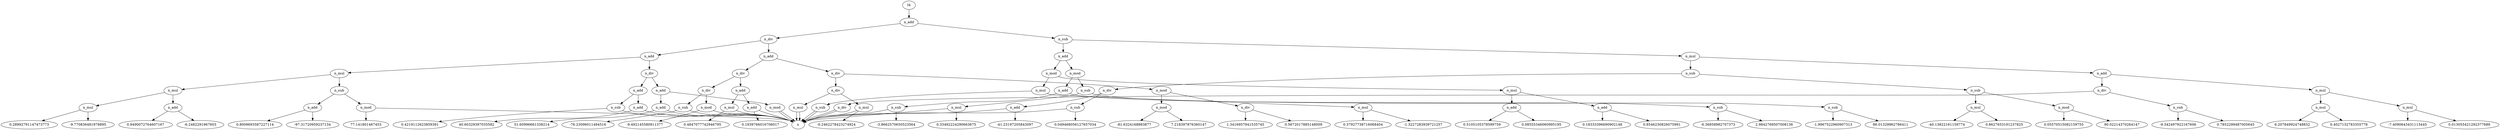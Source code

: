  digraph G1030 {
N1030 [label="I4"];
N1030 -> N1031;
N1031 [label="n_add"];
N1031 -> N1032;
N1032 [label="n_div"];
N1032 -> N1033;
N1033 [label="n_add"];
N1033 -> N1034;
N1034 [label="n_mul"];
N1034 -> N1035;
N1035 [label="n_mul"];
N1035 -> N1036;
N1036 [label="n_mul"];
N1036 -> N1037;
N1037 [label="0.28992791147473773"];
N1036 -> N1038;
N1038 [label="-9.770836481978895"];
N1035 -> N1039;
N1039 [label="n_add"];
N1039 -> N1040;
N1040 [label="0.9490072764607167"];
N1039 -> N1041;
N1041 [label="-6.2482291967603"];
N1034 -> N1042;
N1042 [label="n_sub"];
N1042 -> N1043;
N1043 [label="n_add"];
N1043 -> N1044;
N1044 [label="0.8009693587227114"];
N1043 -> N1045;
N1045 [label="-97.31720959237134"];
N1042 -> N1046;
N1046 [label="n_mod"];
N1046 -> N1047;
N1047 [label="77.141801467453"];
N1046 -> N4;
N4 [label="x"];
N1033 -> N1048;
N1048 [label="n_div"];
N1048 -> N1049;
N1049 [label="n_add"];
N1049 -> N1050;
N1050 [label="n_sub"];
N1050 -> N4;
N4 [label="x"];
N1050 -> N1051;
N1051 [label="0.4219112623859391"];
N1049 -> N1052;
N1052 [label="n_add"];
N1052 -> N1053;
N1053 [label="40.60329397035582"];
N1052 -> N4;
N4 [label="x"];
N1048 -> N1054;
N1054 [label="n_add"];
N1054 -> N1055;
N1055 [label="n_mod"];
N1055 -> N4;
N4 [label="x"];
N1055 -> N4;
N4 [label="x"];
N1054 -> N1056;
N1056 [label="n_add"];
N1056 -> N1057;
N1057 [label="51.60996661338214"];
N1056 -> N4;
N4 [label="x"];
N1032 -> N1058;
N1058 [label="n_add"];
N1058 -> N1059;
N1059 [label="n_div"];
N1059 -> N1060;
N1060 [label="n_div"];
N1060 -> N1061;
N1061 [label="n_sub"];
N1061 -> N1062;
N1062 [label="-76.23096011494516"];
N1061 -> N4;
N4 [label="x"];
N1060 -> N1063;
N1063 [label="n_mod"];
N1063 -> N1064;
N1064 [label="-9.492145580911377"];
N1063 -> N4;
N4 [label="x"];
N1059 -> N1065;
N1065 [label="n_add"];
N1065 -> N1066;
N1066 [label="n_mul"];
N1066 -> N4;
N4 [label="x"];
N1066 -> N1067;
N1067 [label="0.4847077742946795"];
N1065 -> N1068;
N1068 [label="n_add"];
N1068 -> N1069;
N1069 [label="0.1939766016706017"];
N1068 -> N4;
N4 [label="x"];
N1058 -> N1070;
N1070 [label="n_div"];
N1070 -> N1071;
N1071 [label="n_div"];
N1071 -> N1072;
N1072 [label="n_mul"];
N1072 -> N1073;
N1073 [label="-0.2462278423274924"];
N1072 -> N4;
N4 [label="x"];
N1071 -> N1074;
N1074 [label="n_mul"];
N1074 -> N4;
N4 [label="x"];
N1074 -> N4;
N4 [label="x"];
N1070 -> N1075;
N1075 [label="n_mod"];
N1075 -> N1076;
N1076 [label="n_mod"];
N1076 -> N1077;
N1077 [label="-81.6324168883877"];
N1076 -> N1078;
N1078 [label="7.218397876360147"];
N1075 -> N1079;
N1079 [label="n_div"];
N1079 -> N1080;
N1080 [label="1.3416957941535745"];
N1079 -> N1081;
N1081 [label="0.5672017885148009"];
N1031 -> N1082;
N1082 [label="n_sub"];
N1082 -> N1083;
N1083 [label="n_add"];
N1083 -> N1084;
N1084 [label="n_mod"];
N1084 -> N1085;
N1085 [label="n_mul"];
N1085 -> N1086;
N1086 [label="n_add"];
N1086 -> N1087;
N1087 [label="0.5105105378599759"];
N1086 -> N1088;
N1088 [label="0.08555346060995195"];
N1085 -> N1089;
N1089 [label="n_add"];
N1089 -> N1090;
N1090 [label="0.18333396690902148"];
N1089 -> N1091;
N1091 [label="0.8546230826075991"];
N1084 -> N1092;
N1092 [label="n_mul"];
N1092 -> N1093;
N1093 [label="n_sub"];
N1093 -> N4;
N4 [label="x"];
N1093 -> N4;
N4 [label="x"];
N1092 -> N1094;
N1094 [label="n_mul"];
N1094 -> N1095;
N1095 [label="0.37927738716068404"];
N1094 -> N1096;
N1096 [label="-1.3227283939721257"];
N1083 -> N1097;
N1097 [label="n_mod"];
N1097 -> N1098;
N1098 [label="n_add"];
N1098 -> N1099;
N1099 [label="n_sub"];
N1099 -> N1100;
N1100 [label="-3.8662570650523564"];
N1099 -> N4;
N4 [label="x"];
N1098 -> N1101;
N1101 [label="n_sub"];
N1101 -> N1102;
N1102 [label="-6.36858982707373"];
N1101 -> N1103;
N1103 [label="2.9842769507008136"];
N1097 -> N1104;
N1104 [label="n_sub"];
N1104 -> N1105;
N1105 [label="n_sub"];
N1105 -> N1106;
N1106 [label="-1.9967522960907313"];
N1105 -> N1107;
N1107 [label="86.01329962786411"];
N1104 -> N1108;
N1108 [label="n_mul"];
N1108 -> N1109;
N1109 [label="0.33492224290663675"];
N1108 -> N4;
N4 [label="x"];
N1082 -> N1110;
N1110 [label="n_mul"];
N1110 -> N1111;
N1111 [label="n_sub"];
N1111 -> N1112;
N1112 [label="n_div"];
N1112 -> N1113;
N1113 [label="n_add"];
N1113 -> N1114;
N1114 [label="-41.23197205843097"];
N1113 -> N4;
N4 [label="x"];
N1112 -> N1115;
N1115 [label="n_sub"];
N1115 -> N1116;
N1116 [label="0.049468056127657034"];
N1115 -> N4;
N4 [label="x"];
N1111 -> N1117;
N1117 [label="n_sub"];
N1117 -> N1118;
N1118 [label="n_mul"];
N1118 -> N1119;
N1119 [label="-40.13822161159774"];
N1118 -> N1120;
N1120 [label="0.8627653191237825"];
N1117 -> N1121;
N1121 [label="n_mod"];
N1121 -> N1122;
N1122 [label="0.05570515082159755"];
N1121 -> N1123;
N1123 [label="90.02214370264147"];
N1110 -> N1124;
N1124 [label="n_add"];
N1124 -> N1125;
N1125 [label="n_div"];
N1125 -> N1126;
N1126 [label="n_sub"];
N1126 -> N1127;
N1127 [label="-9.342497922167606"];
N1126 -> N1128;
N1128 [label="0.7852299487005645"];
N1125 -> N1129;
N1129 [label="n_div"];
N1129 -> N4;
N4 [label="x"];
N1129 -> N4;
N4 [label="x"];
N1124 -> N1130;
N1130 [label="n_mul"];
N1130 -> N1131;
N1131 [label="n_mul"];
N1131 -> N1132;
N1132 [label="6.207849924748832"];
N1131 -> N1133;
N1133 [label="0.4027132783355778"];
N1130 -> N1134;
N1134 [label="n_mul"];
N1134 -> N1135;
N1135 [label="-7.4090643431113445"];
N1134 -> N1136;
N1136 [label="0.013055421292377689"];
}
